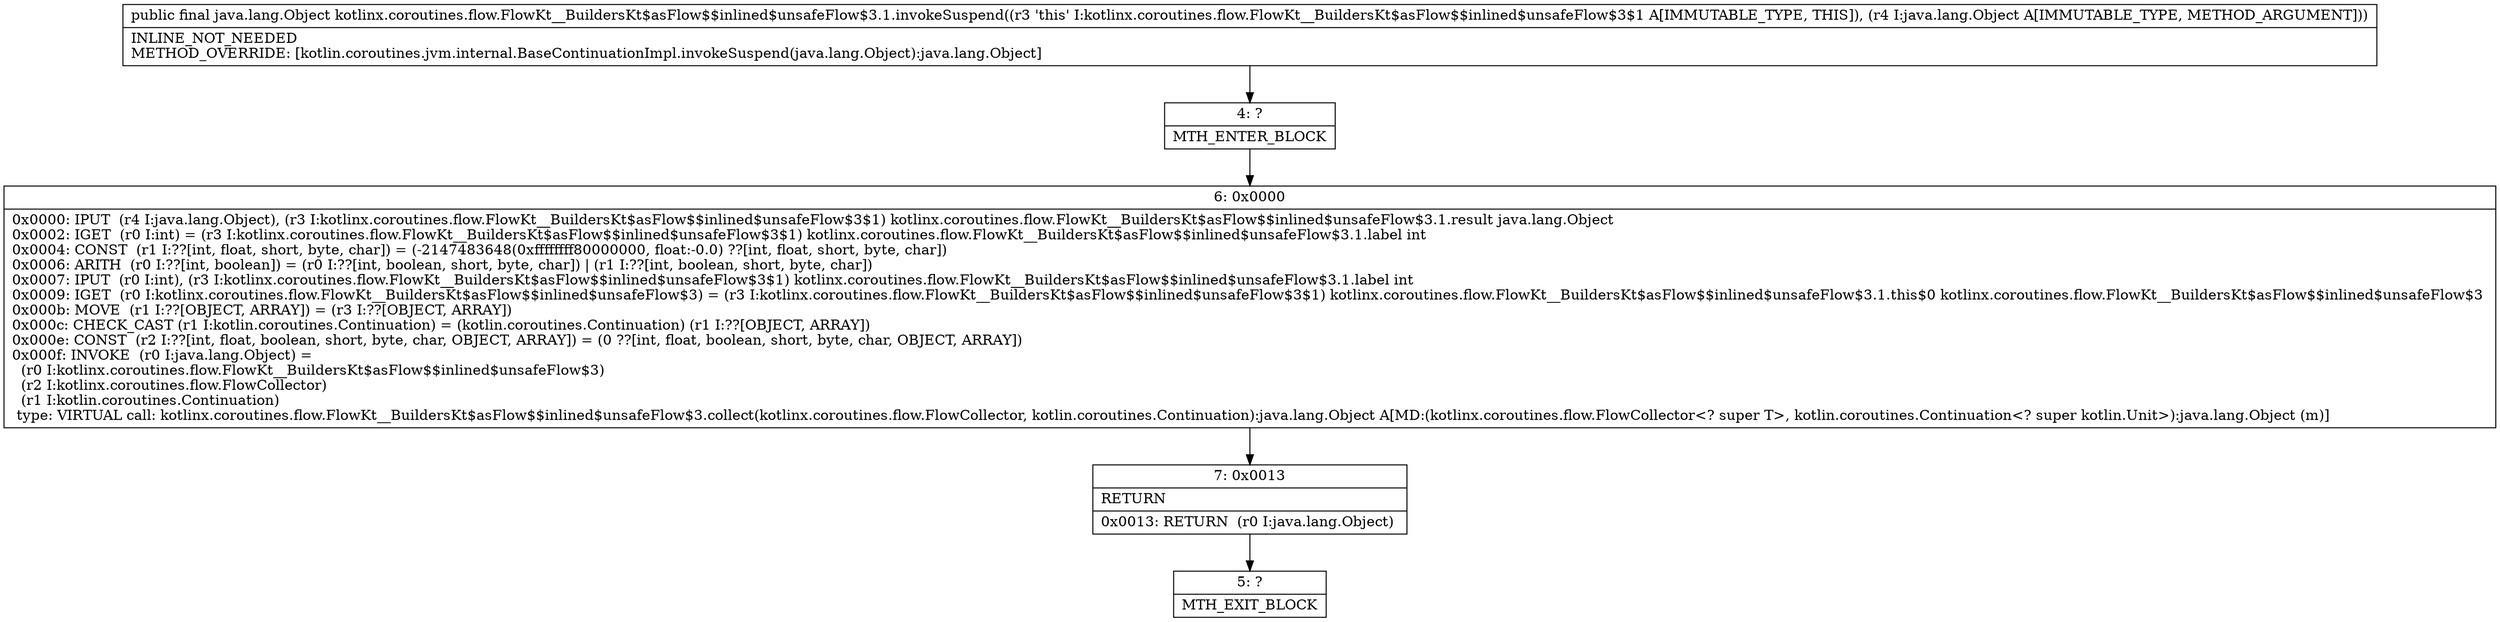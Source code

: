 digraph "CFG forkotlinx.coroutines.flow.FlowKt__BuildersKt$asFlow$$inlined$unsafeFlow$3.1.invokeSuspend(Ljava\/lang\/Object;)Ljava\/lang\/Object;" {
Node_4 [shape=record,label="{4\:\ ?|MTH_ENTER_BLOCK\l}"];
Node_6 [shape=record,label="{6\:\ 0x0000|0x0000: IPUT  (r4 I:java.lang.Object), (r3 I:kotlinx.coroutines.flow.FlowKt__BuildersKt$asFlow$$inlined$unsafeFlow$3$1) kotlinx.coroutines.flow.FlowKt__BuildersKt$asFlow$$inlined$unsafeFlow$3.1.result java.lang.Object \l0x0002: IGET  (r0 I:int) = (r3 I:kotlinx.coroutines.flow.FlowKt__BuildersKt$asFlow$$inlined$unsafeFlow$3$1) kotlinx.coroutines.flow.FlowKt__BuildersKt$asFlow$$inlined$unsafeFlow$3.1.label int \l0x0004: CONST  (r1 I:??[int, float, short, byte, char]) = (\-2147483648(0xffffffff80000000, float:\-0.0) ??[int, float, short, byte, char]) \l0x0006: ARITH  (r0 I:??[int, boolean]) = (r0 I:??[int, boolean, short, byte, char]) \| (r1 I:??[int, boolean, short, byte, char]) \l0x0007: IPUT  (r0 I:int), (r3 I:kotlinx.coroutines.flow.FlowKt__BuildersKt$asFlow$$inlined$unsafeFlow$3$1) kotlinx.coroutines.flow.FlowKt__BuildersKt$asFlow$$inlined$unsafeFlow$3.1.label int \l0x0009: IGET  (r0 I:kotlinx.coroutines.flow.FlowKt__BuildersKt$asFlow$$inlined$unsafeFlow$3) = (r3 I:kotlinx.coroutines.flow.FlowKt__BuildersKt$asFlow$$inlined$unsafeFlow$3$1) kotlinx.coroutines.flow.FlowKt__BuildersKt$asFlow$$inlined$unsafeFlow$3.1.this$0 kotlinx.coroutines.flow.FlowKt__BuildersKt$asFlow$$inlined$unsafeFlow$3 \l0x000b: MOVE  (r1 I:??[OBJECT, ARRAY]) = (r3 I:??[OBJECT, ARRAY]) \l0x000c: CHECK_CAST (r1 I:kotlin.coroutines.Continuation) = (kotlin.coroutines.Continuation) (r1 I:??[OBJECT, ARRAY]) \l0x000e: CONST  (r2 I:??[int, float, boolean, short, byte, char, OBJECT, ARRAY]) = (0 ??[int, float, boolean, short, byte, char, OBJECT, ARRAY]) \l0x000f: INVOKE  (r0 I:java.lang.Object) = \l  (r0 I:kotlinx.coroutines.flow.FlowKt__BuildersKt$asFlow$$inlined$unsafeFlow$3)\l  (r2 I:kotlinx.coroutines.flow.FlowCollector)\l  (r1 I:kotlin.coroutines.Continuation)\l type: VIRTUAL call: kotlinx.coroutines.flow.FlowKt__BuildersKt$asFlow$$inlined$unsafeFlow$3.collect(kotlinx.coroutines.flow.FlowCollector, kotlin.coroutines.Continuation):java.lang.Object A[MD:(kotlinx.coroutines.flow.FlowCollector\<? super T\>, kotlin.coroutines.Continuation\<? super kotlin.Unit\>):java.lang.Object (m)]\l}"];
Node_7 [shape=record,label="{7\:\ 0x0013|RETURN\l|0x0013: RETURN  (r0 I:java.lang.Object) \l}"];
Node_5 [shape=record,label="{5\:\ ?|MTH_EXIT_BLOCK\l}"];
MethodNode[shape=record,label="{public final java.lang.Object kotlinx.coroutines.flow.FlowKt__BuildersKt$asFlow$$inlined$unsafeFlow$3.1.invokeSuspend((r3 'this' I:kotlinx.coroutines.flow.FlowKt__BuildersKt$asFlow$$inlined$unsafeFlow$3$1 A[IMMUTABLE_TYPE, THIS]), (r4 I:java.lang.Object A[IMMUTABLE_TYPE, METHOD_ARGUMENT]))  | INLINE_NOT_NEEDED\lMETHOD_OVERRIDE: [kotlin.coroutines.jvm.internal.BaseContinuationImpl.invokeSuspend(java.lang.Object):java.lang.Object]\l}"];
MethodNode -> Node_4;Node_4 -> Node_6;
Node_6 -> Node_7;
Node_7 -> Node_5;
}

